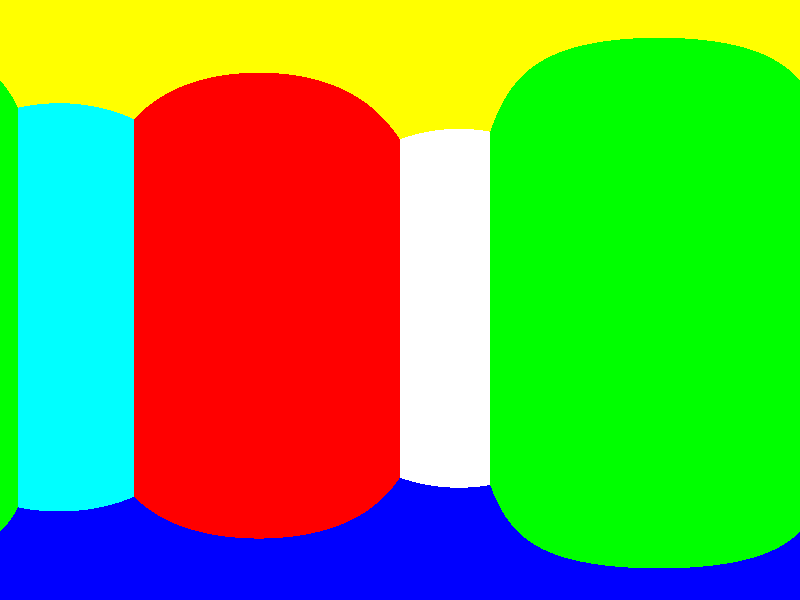 //make a coloerd box
//render it with width 1280 and develop it by
//./boxsize.py 1280 28 213 638 784 114 541
/*
     3
*******C*******
*
*    ^
*    |
*    |
*    *
7             R
G
*
*     
*
*
*******w*******





*/
#include "colors.inc"

#declare EYE=<1,3,5>;
#declare BOX=<3,7,11>;

camera {
    spherical
    location EYE
    look_at EYE + <0.3,0.6,0>
    up z
    sky z
}

box { 0 BOX
  texture{
    pigment {
      Red
    }
    finish {ambient 1}
  }
  translate <3,0,0>
}

box { 0 BOX
  texture{
    pigment {
      Green
    }
    finish {ambient 1}
  }
  translate <-3,0,0>
}

box { 0 BOX
  texture{
    pigment {
      White
    }
    finish {ambient 1}
  }
  translate <0,7,0>
}

box { 0 BOX
  texture{
    pigment {
      Cyan
    }
    finish {ambient 1}
  }
  translate <0,-7,0>
}

box { 0 BOX
  texture{
    pigment {
      Blue
    }
    finish {ambient 1}
  }
  translate <0,0,11>
}

box { 0 BOX
  texture{
    pigment {
      Yellow
    }
    finish {ambient 1}
  }
  translate <0,0,-11>
}
